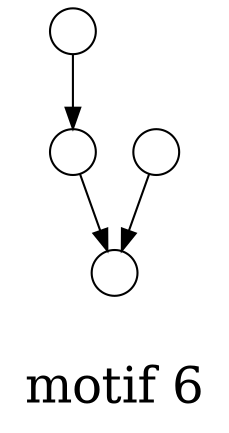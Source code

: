 /*****
motif 6
*****/

digraph G {
  graph [splines=false overlap=false]
  node  [shape=ellipse, width=0.3, height=0.3, label=""]
  0 ;
  1 ;
  2 ;
  3 ;
  0 -> 1;
  1 -> 2;
  3 -> 2;
  label = "\nmotif 6\n";  fontsize=24;
}
